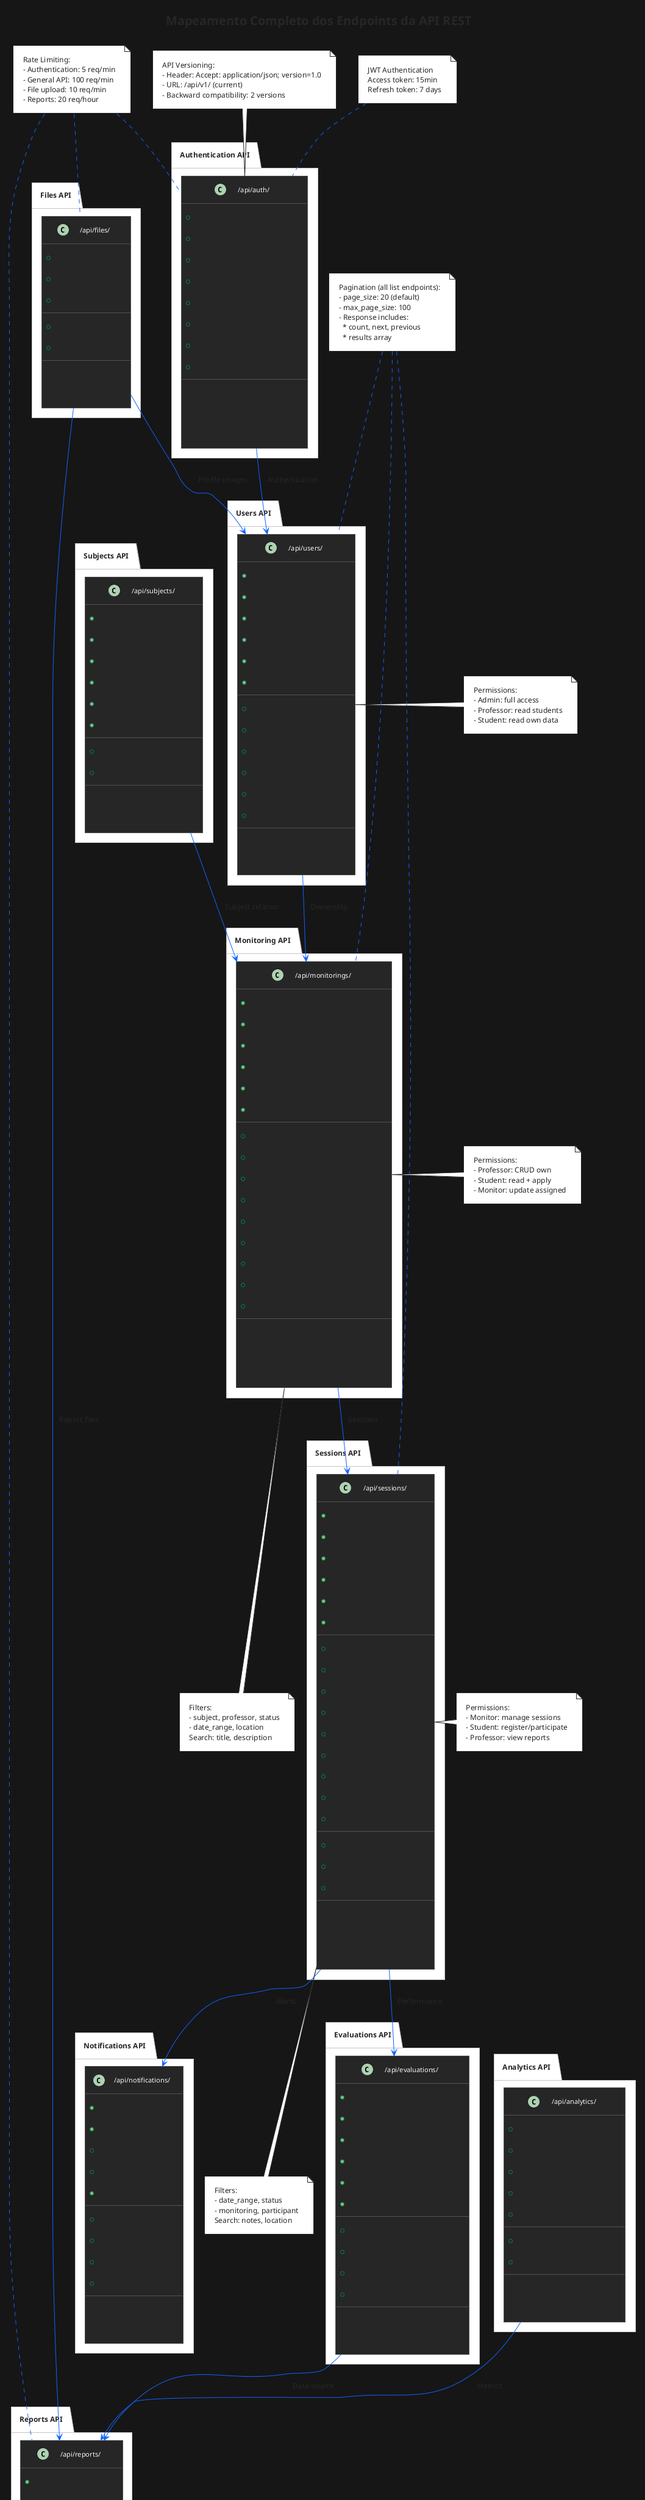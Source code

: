 @startuml Endpoints da API REST

!theme carbon-gray
title Mapeamento Completo dos Endpoints da API REST

skinparam backgroundColor #161616
skinparam class {
    BackgroundColor #262626
    BorderColor #525252
    ArrowColor #0f62fe
    FontColor #f4f4f4
}

package "Authentication API" {
    class "/api/auth/" {
        +POST /login/
        +POST /logout/
        +POST /refresh/
        +POST /register/
        +POST /password-reset/
        +POST /password-reset-confirm/
        +POST /change-password/
        +GET /me/
        --
        Autenticação JWT
        Registro de usuários
        Recuperação de senha
    }
}

package "Users API" {
    class "/api/users/" {
        +GET / (list)
        +POST / (create)
        +GET /{id}/ (retrieve)
        +PUT /{id}/ (update)
        +PATCH /{id}/ (partial_update)
        +DELETE /{id}/ (destroy)
        --
        +GET /{id}/profile/
        +PUT /{id}/profile/
        +GET /{id}/monitorings/
        +GET /{id}/applications/
        +GET /{id}/sessions/
        +GET /{id}/evaluations/
        --
        Gestão de usuários
        Perfis e relacionamentos
    }
}

package "Subjects API" {
    class "/api/subjects/" {
        +GET / (list)
        +POST / (create)
        +GET /{id}/ (retrieve)
        +PUT /{id}/ (update)
        +PATCH /{id}/ (partial_update)
        +DELETE /{id}/ (destroy)
        --
        +GET /{id}/monitorings/
        +GET /{id}/statistics/
        --
        Disciplinas do curso
        Pré-requisitos
    }
}

package "Monitoring API" {
    class "/api/monitorings/" {
        +GET / (list, filter, search)
        +POST / (create)
        +GET /{id}/ (retrieve)
        +PUT /{id}/ (update)
        +PATCH /{id}/ (partial_update)
        +DELETE /{id}/ (destroy)
        --
        +POST /{id}/apply/
        +GET /{id}/applications/
        +PUT /{id}/applications/{app_id}/approve/
        +PUT /{id}/applications/{app_id}/reject/
        +GET /{id}/schedule/
        +POST /{id}/schedule/
        +GET /{id}/sessions/
        +GET /{id}/statistics/
        +GET /{id}/reports/
        --
        Gestão de monitorias
        Candidaturas e seleção
        Agendamento e relatórios
    }
}

package "Sessions API" {
    class "/api/sessions/" {
        +GET / (list, filter)
        +POST / (create)
        +GET /{id}/ (retrieve)
        +PUT /{id}/ (update)
        +PATCH /{id}/ (partial_update)
        +DELETE /{id}/ (destroy)
        --
        +POST /{id}/register/
        +DELETE /{id}/unregister/
        +PUT /{id}/start/
        +PUT /{id}/end/
        +PUT /{id}/cancel/
        +GET /{id}/participants/
        +POST /{id}/attendance/
        +GET /{id}/evaluations/
        +POST /{id}/evaluate/
        --
        +GET /today/
        +GET /upcoming/
        +GET /available/
        --
        Sessões de monitoria
        Participação e avaliação
        Controle de presença
    }
}

package "Evaluations API" {
    class "/api/evaluations/" {
        +GET / (list, filter)
        +POST / (create)
        +GET /{id}/ (retrieve)
        +PUT /{id}/ (update)
        +PATCH /{id}/ (partial_update)
        +DELETE /{id}/ (destroy)
        --
        +GET /student/{student_id}/
        +GET /session/{session_id}/
        +GET /monitoring/{monitoring_id}/
        +GET /statistics/
        --
        Avaliações de desempenho
        Feedback e notas
    }
}

package "Reports API" {
    class "/api/reports/" {
        +GET / (list)
        +POST / (create)
        +GET /{id}/ (retrieve)
        +DELETE /{id}/ (destroy)
        --
        +POST /generate/
        +GET /{id}/download/
        +POST /{id}/schedule/
        +GET /templates/
        --
        +GET /monitoring/{id}/
        +GET /student/{id}/
        +GET /institutional/
        +POST /custom/
        --
        Relatórios personalizados
        Agendamento automático
        Métricas e analytics
    }
}

package "Notifications API" {
    class "/api/notifications/" {
        +GET / (list)
        +GET /{id}/ (retrieve)
        +PUT /{id}/read/
        +PUT /mark-all-read/
        +DELETE /{id}/ (destroy)
        --
        +GET /unread-count/
        +POST /send/
        +GET /preferences/
        +PUT /preferences/
        --
        Sistema de notificações
        Preferências do usuário
    }
}

package "Analytics API" {
    class "/api/analytics/" {
        +GET /dashboard/
        +GET /monitoring/{id}/metrics/
        +GET /student/{id}/progress/
        +GET /attendance/stats/
        +GET /performance/trends/
        --
        +POST /custom-query/
        +GET /export/{format}/
        --
        Métricas em tempo real
        Análises customizadas
    }
}

package "Files API" {
    class "/api/files/" {
        +POST /upload/
        +GET /{id}/
        +DELETE /{id}/
        --
        +POST /bulk-upload/
        +GET /presigned-url/
        --
        Upload de arquivos
        Armazenamento S3
    }
}

' Relacionamentos e dependências entre APIs
"/api/auth/" --> "/api/users/" : Authentication
"/api/users/" --> "/api/monitorings/" : Ownership
"/api/subjects/" --> "/api/monitorings/" : Subject relation
"/api/monitorings/" --> "/api/sessions/" : Sessions
"/api/sessions/" --> "/api/evaluations/" : Performance
"/api/sessions/" --> "/api/notifications/" : Alerts
"/api/evaluations/" --> "/api/reports/" : Data source
"/api/analytics/" --> "/api/reports/" : Metrics
"/api/files/" --> "/api/users/" : Profile images
"/api/files/" --> "/api/reports/" : Report files

' Notas sobre autenticação
note top of "/api/auth/" : JWT Authentication\nAccess token: 15min\nRefresh token: 7 days

' Notas sobre permissões
note right of "/api/users/" : Permissions:\n- Admin: full access\n- Professor: read students\n- Student: read own data

note right of "/api/monitorings/" : Permissions:\n- Professor: CRUD own\n- Student: read + apply\n- Monitor: update assigned

note right of "/api/sessions/" : Permissions:\n- Monitor: manage sessions\n- Student: register/participate\n- Professor: view reports

' Notas sobre filtros e busca
note bottom of "/api/monitorings/" : Filters:\n- subject, professor, status\n- date_range, location\nSearch: title, description

note bottom of "/api/sessions/" : Filters:\n- date_range, status\n- monitoring, participant\nSearch: notes, location

' Notas sobre formatos de resposta
note left of "/api/reports/" : Response formats:\n- JSON (default)\n- PDF download\n- Excel export\n- CSV export

' Notas sobre rate limiting
note as RL
  Rate Limiting:
  - Authentication: 5 req/min
  - General API: 100 req/min
  - File upload: 10 req/min
  - Reports: 20 req/hour
end note

RL .. "/api/auth/"
RL .. "/api/files/"
RL .. "/api/reports/"

' Notas sobre paginação
note as PG
  Pagination (all list endpoints):
  - page_size: 20 (default)
  - max_page_size: 100
  - Response includes:
    * count, next, previous
    * results array
end note

PG .. "/api/users/"
PG .. "/api/monitorings/"
PG .. "/api/sessions/"

' Notas sobre versionamento
note as VS
  API Versioning:
  - Header: Accept: application/json; version=1.0
  - URL: /api/v1/ (current)
  - Backward compatibility: 2 versions
end note

VS .. "/api/auth/"

@enduml
